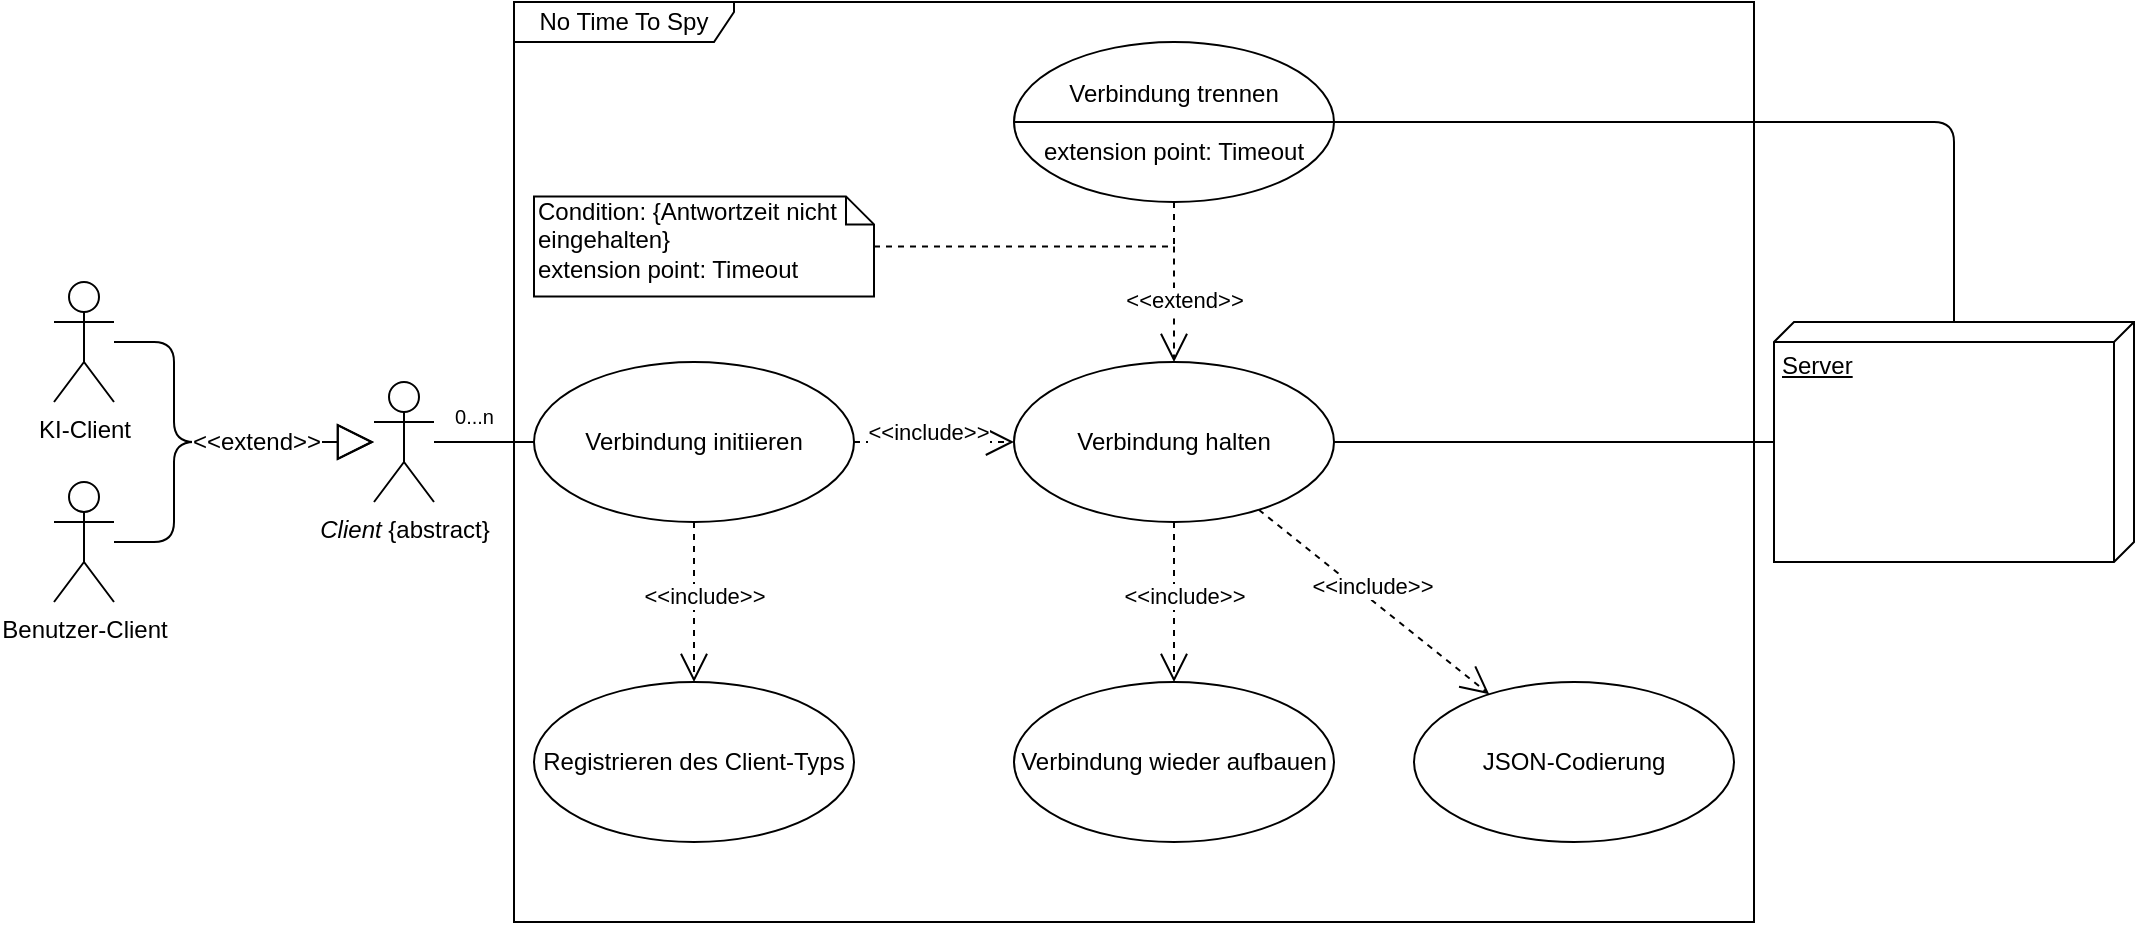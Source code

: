 <mxfile version="12.4.3" type="device" pages="1"><diagram id="fNcNz7ScYsNSBGG_HcG-" name="Page-1"><mxGraphModel dx="2272" dy="1990" grid="1" gridSize="10" guides="1" tooltips="1" connect="1" arrows="1" fold="1" page="1" pageScale="1" pageWidth="850" pageHeight="1100" math="0" shadow="0"><root><mxCell id="0"/><mxCell id="1" parent="0"/><mxCell id="SJYXj0TcuxG5FB5g0QER-90" value="" style="endArrow=block;endSize=16;endFill=0;html=1;edgeStyle=orthogonalEdgeStyle;" parent="1" source="SJYXj0TcuxG5FB5g0QER-7" target="SJYXj0TcuxG5FB5g0QER-16" edge="1"><mxGeometry width="160" relative="1" as="geometry"><mxPoint x="-710" y="-60" as="sourcePoint"/><mxPoint x="-425" y="-15" as="targetPoint"/><Array as="points"><mxPoint x="-420" y="50"/><mxPoint x="-420"/></Array></mxGeometry></mxCell><mxCell id="4-Y7Rwsi-cyG5o16Jwf9-1" value="No Time To Spy" style="shape=umlFrame;whiteSpace=wrap;html=1;width=110;height=20;" vertex="1" parent="1"><mxGeometry x="-250" y="-220" width="620" height="460" as="geometry"/></mxCell><mxCell id="SJYXj0TcuxG5FB5g0QER-7" value="Benutzer-Client" style="shape=umlActor;verticalLabelPosition=bottom;labelBackgroundColor=#ffffff;verticalAlign=top;html=1;outlineConnect=0;" parent="1" vertex="1"><mxGeometry x="-480" y="20" width="30" height="60" as="geometry"/></mxCell><mxCell id="SJYXj0TcuxG5FB5g0QER-8" value="KI-Client" style="shape=umlActor;verticalLabelPosition=bottom;labelBackgroundColor=#ffffff;verticalAlign=top;html=1;outlineConnect=0;" parent="1" vertex="1"><mxGeometry x="-480" y="-80" width="30" height="60" as="geometry"/></mxCell><mxCell id="SJYXj0TcuxG5FB5g0QER-16" value="&lt;i&gt;Client&lt;/i&gt; {abstract}" style="shape=umlActor;verticalLabelPosition=bottom;labelBackgroundColor=#ffffff;verticalAlign=top;html=1;outlineConnect=0;" parent="1" vertex="1"><mxGeometry x="-320" y="-30" width="30" height="60" as="geometry"/></mxCell><mxCell id="SJYXj0TcuxG5FB5g0QER-22" value="" style="endArrow=block;endSize=16;endFill=0;html=1;edgeStyle=orthogonalEdgeStyle;" parent="1" source="SJYXj0TcuxG5FB5g0QER-8" target="SJYXj0TcuxG5FB5g0QER-16" edge="1"><mxGeometry width="160" relative="1" as="geometry"><mxPoint x="30" y="185" as="sourcePoint"/><mxPoint x="-120" y="135" as="targetPoint"/><Array as="points"><mxPoint x="-420" y="-50"/><mxPoint x="-420"/></Array></mxGeometry></mxCell><mxCell id="4-Y7Rwsi-cyG5o16Jwf9-3" value="&amp;lt;&amp;lt;extend&amp;gt;&amp;gt;" style="text;html=1;align=center;verticalAlign=middle;resizable=0;points=[];;labelBackgroundColor=#ffffff;" vertex="1" connectable="0" parent="SJYXj0TcuxG5FB5g0QER-22"><mxGeometry x="-0.041" relative="1" as="geometry"><mxPoint x="34" y="-0.14" as="offset"/></mxGeometry></mxCell><mxCell id="SJYXj0TcuxG5FB5g0QER-52" value="Server" style="verticalAlign=top;align=left;spacingTop=8;spacingLeft=2;spacingRight=12;shape=cube;size=10;direction=south;fontStyle=4;html=1;" parent="1" vertex="1"><mxGeometry x="380" y="-60" width="180" height="120" as="geometry"/></mxCell><mxCell id="SJYXj0TcuxG5FB5g0QER-53" value="Verbindung initiieren" style="ellipse;whiteSpace=wrap;html=1;" parent="1" vertex="1"><mxGeometry x="-240" y="-40" width="160" height="80" as="geometry"/></mxCell><mxCell id="SJYXj0TcuxG5FB5g0QER-54" value="" style="endArrow=none;html=1;edgeStyle=orthogonalEdgeStyle;" parent="1" source="SJYXj0TcuxG5FB5g0QER-53" target="SJYXj0TcuxG5FB5g0QER-16" edge="1"><mxGeometry relative="1" as="geometry"><mxPoint x="-250" y="770" as="sourcePoint"/><mxPoint x="-90" y="770" as="targetPoint"/></mxGeometry></mxCell><mxCell id="SJYXj0TcuxG5FB5g0QER-55" value="" style="resizable=0;html=1;align=left;verticalAlign=bottom;labelBackgroundColor=#ffffff;fontSize=10;" parent="SJYXj0TcuxG5FB5g0QER-54" connectable="0" vertex="1"><mxGeometry x="-1" relative="1" as="geometry"/></mxCell><mxCell id="SJYXj0TcuxG5FB5g0QER-56" value="0...n" style="resizable=0;html=1;align=right;verticalAlign=bottom;labelBackgroundColor=#ffffff;fontSize=10;" parent="SJYXj0TcuxG5FB5g0QER-54" connectable="0" vertex="1"><mxGeometry x="1" relative="1" as="geometry"><mxPoint x="30" y="-5" as="offset"/></mxGeometry></mxCell><mxCell id="SJYXj0TcuxG5FB5g0QER-57" value="Verbindung wieder aufbauen" style="ellipse;whiteSpace=wrap;html=1;" parent="1" vertex="1"><mxGeometry y="120" width="160" height="80" as="geometry"/></mxCell><mxCell id="SJYXj0TcuxG5FB5g0QER-61" value="Verbindung halten" style="ellipse;whiteSpace=wrap;html=1;" parent="1" vertex="1"><mxGeometry y="-40" width="160" height="80" as="geometry"/></mxCell><mxCell id="SJYXj0TcuxG5FB5g0QER-65" value="" style="endArrow=none;html=1;edgeStyle=orthogonalEdgeStyle;" parent="1" source="SJYXj0TcuxG5FB5g0QER-61" target="SJYXj0TcuxG5FB5g0QER-52" edge="1"><mxGeometry relative="1" as="geometry"><mxPoint x="35" y="-90" as="sourcePoint"/><mxPoint x="195" y="-90" as="targetPoint"/></mxGeometry></mxCell><mxCell id="SJYXj0TcuxG5FB5g0QER-66" value="" style="resizable=0;html=1;align=left;verticalAlign=bottom;labelBackgroundColor=#ffffff;fontSize=10;" parent="SJYXj0TcuxG5FB5g0QER-65" connectable="0" vertex="1"><mxGeometry x="-1" relative="1" as="geometry"/></mxCell><mxCell id="SJYXj0TcuxG5FB5g0QER-67" value="" style="resizable=0;html=1;align=right;verticalAlign=bottom;labelBackgroundColor=#ffffff;fontSize=10;" parent="SJYXj0TcuxG5FB5g0QER-65" connectable="0" vertex="1"><mxGeometry x="1" relative="1" as="geometry"/></mxCell><mxCell id="SJYXj0TcuxG5FB5g0QER-68" value="&amp;lt;&amp;lt;include&amp;gt;&amp;gt;" style="endArrow=open;endSize=12;dashed=1;html=1;" parent="1" source="SJYXj0TcuxG5FB5g0QER-61" target="SJYXj0TcuxG5FB5g0QER-57" edge="1"><mxGeometry x="-0.078" y="5" width="160" relative="1" as="geometry"><mxPoint x="-140" y="180" as="sourcePoint"/><mxPoint x="20" y="180" as="targetPoint"/><mxPoint as="offset"/></mxGeometry></mxCell><mxCell id="SJYXj0TcuxG5FB5g0QER-70" value="&amp;lt;&amp;lt;include&amp;gt;&amp;gt;" style="endArrow=open;endSize=12;dashed=1;html=1;" parent="1" source="SJYXj0TcuxG5FB5g0QER-53" target="SJYXj0TcuxG5FB5g0QER-61" edge="1"><mxGeometry x="-0.078" y="5" width="160" relative="1" as="geometry"><mxPoint x="-61.555" y="30.002" as="sourcePoint"/><mxPoint x="-69.997" y="80.241" as="targetPoint"/><mxPoint as="offset"/></mxGeometry></mxCell><mxCell id="SJYXj0TcuxG5FB5g0QER-71" value="&lt;div&gt;Verbindung trennen&lt;/div&gt;&lt;div&gt;&lt;br&gt;&lt;/div&gt;&lt;div&gt;extension point: Timeout&lt;br&gt;&lt;/div&gt;" style="ellipse;whiteSpace=wrap;html=1;" parent="1" vertex="1"><mxGeometry y="-200" width="160" height="80" as="geometry"/></mxCell><mxCell id="SJYXj0TcuxG5FB5g0QER-72" value="" style="endArrow=none;html=1;edgeStyle=orthogonalEdgeStyle;" parent="1" source="SJYXj0TcuxG5FB5g0QER-71" target="SJYXj0TcuxG5FB5g0QER-52" edge="1"><mxGeometry relative="1" as="geometry"><mxPoint x="200" y="-260" as="sourcePoint"/><mxPoint x="360" y="-260" as="targetPoint"/></mxGeometry></mxCell><mxCell id="SJYXj0TcuxG5FB5g0QER-77" value="" style="endArrow=none;dashed=1;html=1;" parent="1" source="SJYXj0TcuxG5FB5g0QER-78" target="4-Y7Rwsi-cyG5o16Jwf9-4" edge="1"><mxGeometry width="50" height="50" relative="1" as="geometry"><mxPoint x="-90" y="-130" as="sourcePoint"/><mxPoint x="20" y="-110" as="targetPoint"/></mxGeometry></mxCell><mxCell id="SJYXj0TcuxG5FB5g0QER-78" value="&lt;div&gt;Condition: {Antwortzeit nicht eingehalten}&lt;/div&gt;&lt;div&gt;extension point: Timeout&lt;br&gt;&lt;/div&gt;" style="shape=note;whiteSpace=wrap;html=1;size=14;verticalAlign=top;align=left;spacingTop=-6;" parent="1" vertex="1"><mxGeometry x="-240" y="-122.8" width="170" height="50" as="geometry"/></mxCell><mxCell id="SJYXj0TcuxG5FB5g0QER-79" value="" style="ellipse;whiteSpace=wrap;html=1;" parent="1" vertex="1"><mxGeometry x="65" y="-80" width="5" as="geometry"/></mxCell><mxCell id="SJYXj0TcuxG5FB5g0QER-81" value="" style="ellipse;whiteSpace=wrap;html=1;" parent="1" vertex="1"><mxGeometry x="150" y="-80" width="5" as="geometry"/></mxCell><mxCell id="SJYXj0TcuxG5FB5g0QER-84" value="JSON-Codierung" style="ellipse;whiteSpace=wrap;html=1;perimeterSpacing=0;" parent="1" vertex="1"><mxGeometry x="200" y="120" width="160" height="80" as="geometry"/></mxCell><mxCell id="SJYXj0TcuxG5FB5g0QER-85" value="&amp;lt;&amp;lt;include&amp;gt;&amp;gt;" style="endArrow=open;endSize=12;dashed=1;html=1;" parent="1" source="SJYXj0TcuxG5FB5g0QER-61" target="SJYXj0TcuxG5FB5g0QER-84" edge="1"><mxGeometry x="-0.078" y="5" width="160" relative="1" as="geometry"><mxPoint x="80" y="50" as="sourcePoint"/><mxPoint x="80" y="100" as="targetPoint"/><mxPoint as="offset"/></mxGeometry></mxCell><mxCell id="SJYXj0TcuxG5FB5g0QER-87" value="" style="ellipse;whiteSpace=wrap;html=1;" parent="1" vertex="1"><mxGeometry x="70" y="-124.5" height="4.5" as="geometry"/></mxCell><mxCell id="SJYXj0TcuxG5FB5g0QER-88" value="" style="ellipse;whiteSpace=wrap;html=1;aspect=fixed;" parent="1" vertex="1"><mxGeometry x="70" y="-100" as="geometry"/></mxCell><mxCell id="SJYXj0TcuxG5FB5g0QER-92" value="Registrieren des Client-Typs" style="ellipse;whiteSpace=wrap;html=1;strokeWidth=1;" parent="1" vertex="1"><mxGeometry x="-240" y="120" width="160" height="80" as="geometry"/></mxCell><mxCell id="SJYXj0TcuxG5FB5g0QER-93" value="&amp;lt;&amp;lt;include&amp;gt;&amp;gt;" style="endArrow=open;endSize=12;dashed=1;html=1;" parent="1" source="SJYXj0TcuxG5FB5g0QER-53" target="SJYXj0TcuxG5FB5g0QER-92" edge="1"><mxGeometry x="-0.078" y="5" width="160" relative="1" as="geometry"><mxPoint x="80" y="50" as="sourcePoint"/><mxPoint x="80" y="120" as="targetPoint"/><mxPoint as="offset"/></mxGeometry></mxCell><mxCell id="SJYXj0TcuxG5FB5g0QER-94" value="" style="endArrow=none;html=1;exitX=0;exitY=0.5;exitDx=0;exitDy=0;entryX=1;entryY=0.5;entryDx=0;entryDy=0;" parent="1" source="SJYXj0TcuxG5FB5g0QER-71" target="SJYXj0TcuxG5FB5g0QER-71" edge="1"><mxGeometry width="50" height="50" relative="1" as="geometry"><mxPoint x="150" y="-240" as="sourcePoint"/><mxPoint x="360" y="-290" as="targetPoint"/></mxGeometry></mxCell><mxCell id="4-Y7Rwsi-cyG5o16Jwf9-4" value="" style="ellipse;whiteSpace=wrap;html=1;aspect=fixed;strokeWidth=1;" vertex="1" parent="1"><mxGeometry x="80" y="-97.8" as="geometry"/></mxCell><mxCell id="4-Y7Rwsi-cyG5o16Jwf9-5" value="" style="endArrow=none;endSize=12;dashed=1;html=1;endFill=0;" edge="1" parent="1" source="SJYXj0TcuxG5FB5g0QER-71" target="4-Y7Rwsi-cyG5o16Jwf9-4"><mxGeometry x="-0.078" y="5" width="160" relative="1" as="geometry"><mxPoint x="150" y="-124.5" as="sourcePoint"/><mxPoint x="150" y="-44.5" as="targetPoint"/><mxPoint as="offset"/></mxGeometry></mxCell><mxCell id="4-Y7Rwsi-cyG5o16Jwf9-6" value="&amp;lt;&amp;lt;extend&amp;gt;&amp;gt;" style="endArrow=open;endSize=12;dashed=1;html=1;" edge="1" parent="1" source="4-Y7Rwsi-cyG5o16Jwf9-4" target="SJYXj0TcuxG5FB5g0QER-61"><mxGeometry x="-0.078" y="5" width="160" relative="1" as="geometry"><mxPoint x="180" y="-124.5" as="sourcePoint"/><mxPoint x="180" y="-44.5" as="targetPoint"/><mxPoint as="offset"/></mxGeometry></mxCell></root></mxGraphModel></diagram></mxfile>